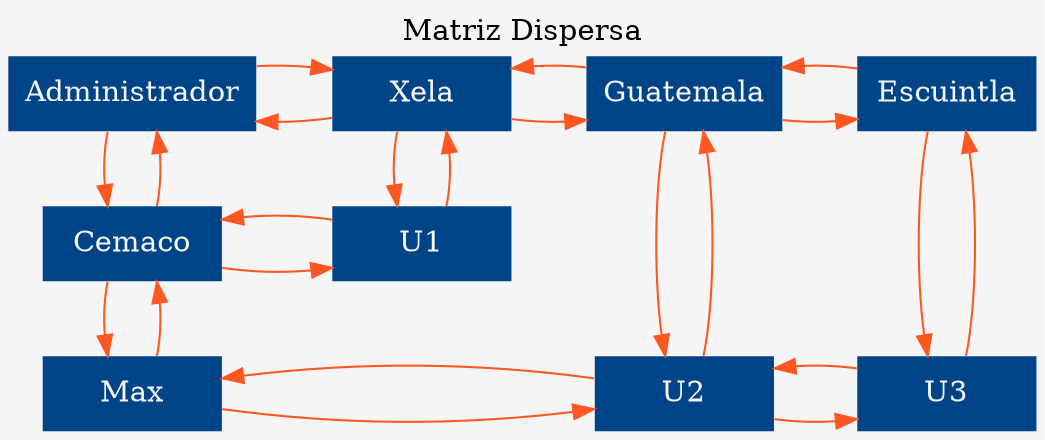 digraph G {
bgcolor="#F5F5F5";fontcolor=black;
label="Matriz Dispersa";
labelloc="t";
nodesep=0.5;
node [shape=box width=1.2 style=filled fillcolor="#004488" fontcolor="#F5F5F5" color=transparent];
edge [fontcolor=white color="#ff5722"];
n0[label="Administrador" group=1];
n2[label="Xela" group=2];
n5[label="Guatemala" group=3];
n8[label="Escuintla" group=4];
n3[label="Cemaco" group=1];
n1[label="U1" group=2];
n6[label="Max" group=1];
n4[label="U2" group=3];
n7[label="U3" group=4];
n2->n0;
n3->n0;
n0->n2;
n0->n3;
n2->n5;
n2->n1;
n5->n2;
n5->n8;
n5->n4;
n8->n5;
n8->n7;
n3->n1;
n3->n6;
n1->n3;
n1->n2;
n6->n4;
n6->n3;
n4->n6;
n4->n7;
n4->n5;
n7->n4;
n7->n8;
{ rank=same; n0; n2; n5; n8;  }
{ rank=same; n3; n1;  }
{ rank=same; n6; n4; n7;  }
}